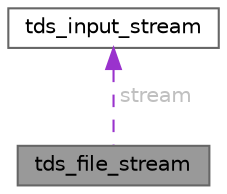 digraph "tds_file_stream"
{
 // LATEX_PDF_SIZE
  bgcolor="transparent";
  edge [fontname=Helvetica,fontsize=10,labelfontname=Helvetica,labelfontsize=10];
  node [fontname=Helvetica,fontsize=10,shape=box,height=0.2,width=0.4];
  Node1 [id="Node000001",label="tds_file_stream",height=0.2,width=0.4,color="gray40", fillcolor="grey60", style="filled", fontcolor="black",tooltip="input stream to read a file"];
  Node2 -> Node1 [id="edge1_Node000001_Node000002",dir="back",color="darkorchid3",style="dashed",tooltip=" ",label=" stream",fontcolor="grey" ];
  Node2 [id="Node000002",label="tds_input_stream",height=0.2,width=0.4,color="gray40", fillcolor="white", style="filled",URL="$a01142.html",tooltip="define a stream of data used for input"];
}
